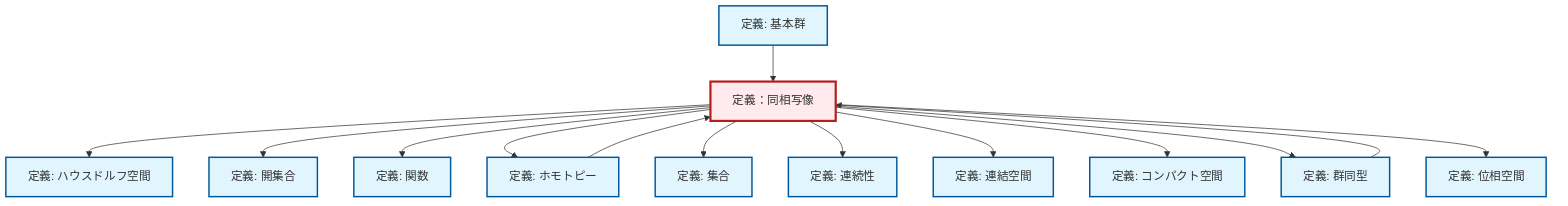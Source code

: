 graph TD
    classDef definition fill:#e1f5fe,stroke:#01579b,stroke-width:2px
    classDef theorem fill:#f3e5f5,stroke:#4a148c,stroke-width:2px
    classDef axiom fill:#fff3e0,stroke:#e65100,stroke-width:2px
    classDef example fill:#e8f5e9,stroke:#1b5e20,stroke-width:2px
    classDef current fill:#ffebee,stroke:#b71c1c,stroke-width:3px
    def-homeomorphism["定義：同相写像"]:::definition
    def-open-set["定義: 開集合"]:::definition
    def-continuity["定義: 連続性"]:::definition
    def-function["定義: 関数"]:::definition
    def-homotopy["定義: ホモトピー"]:::definition
    def-isomorphism["定義: 群同型"]:::definition
    def-fundamental-group["定義: 基本群"]:::definition
    def-set["定義: 集合"]:::definition
    def-hausdorff["定義: ハウスドルフ空間"]:::definition
    def-compact["定義: コンパクト空間"]:::definition
    def-topological-space["定義: 位相空間"]:::definition
    def-connected["定義: 連結空間"]:::definition
    def-homeomorphism --> def-hausdorff
    def-homeomorphism --> def-open-set
    def-homeomorphism --> def-function
    def-homeomorphism --> def-homotopy
    def-homeomorphism --> def-set
    def-homeomorphism --> def-continuity
    def-homotopy --> def-homeomorphism
    def-homeomorphism --> def-connected
    def-homeomorphism --> def-compact
    def-fundamental-group --> def-homeomorphism
    def-isomorphism --> def-homeomorphism
    def-homeomorphism --> def-isomorphism
    def-homeomorphism --> def-topological-space
    class def-homeomorphism current